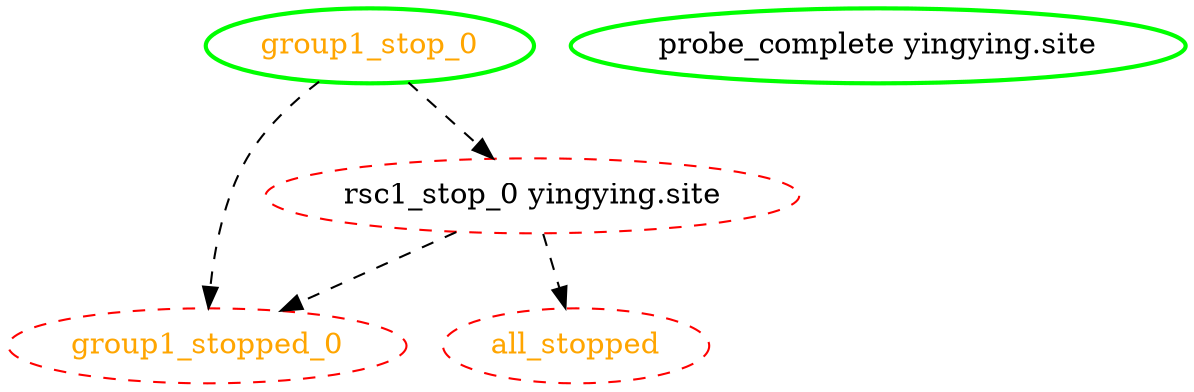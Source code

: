 digraph "g" {
"all_stopped" [ style=dashed color="red" fontcolor="orange"]
"group1_stop_0" -> "group1_stopped_0" [ style = dashed]
"group1_stop_0" -> "rsc1_stop_0 yingying.site" [ style = dashed]
"group1_stop_0" [ style=bold color="green" fontcolor="orange"]
"group1_stopped_0" [ style=dashed color="red" fontcolor="orange"]
"probe_complete yingying.site" [ style=bold color="green" fontcolor="black"]
"rsc1_stop_0 yingying.site" -> "all_stopped" [ style = dashed]
"rsc1_stop_0 yingying.site" -> "group1_stopped_0" [ style = dashed]
"rsc1_stop_0 yingying.site" [ style=dashed color="red" fontcolor="black"]
}
